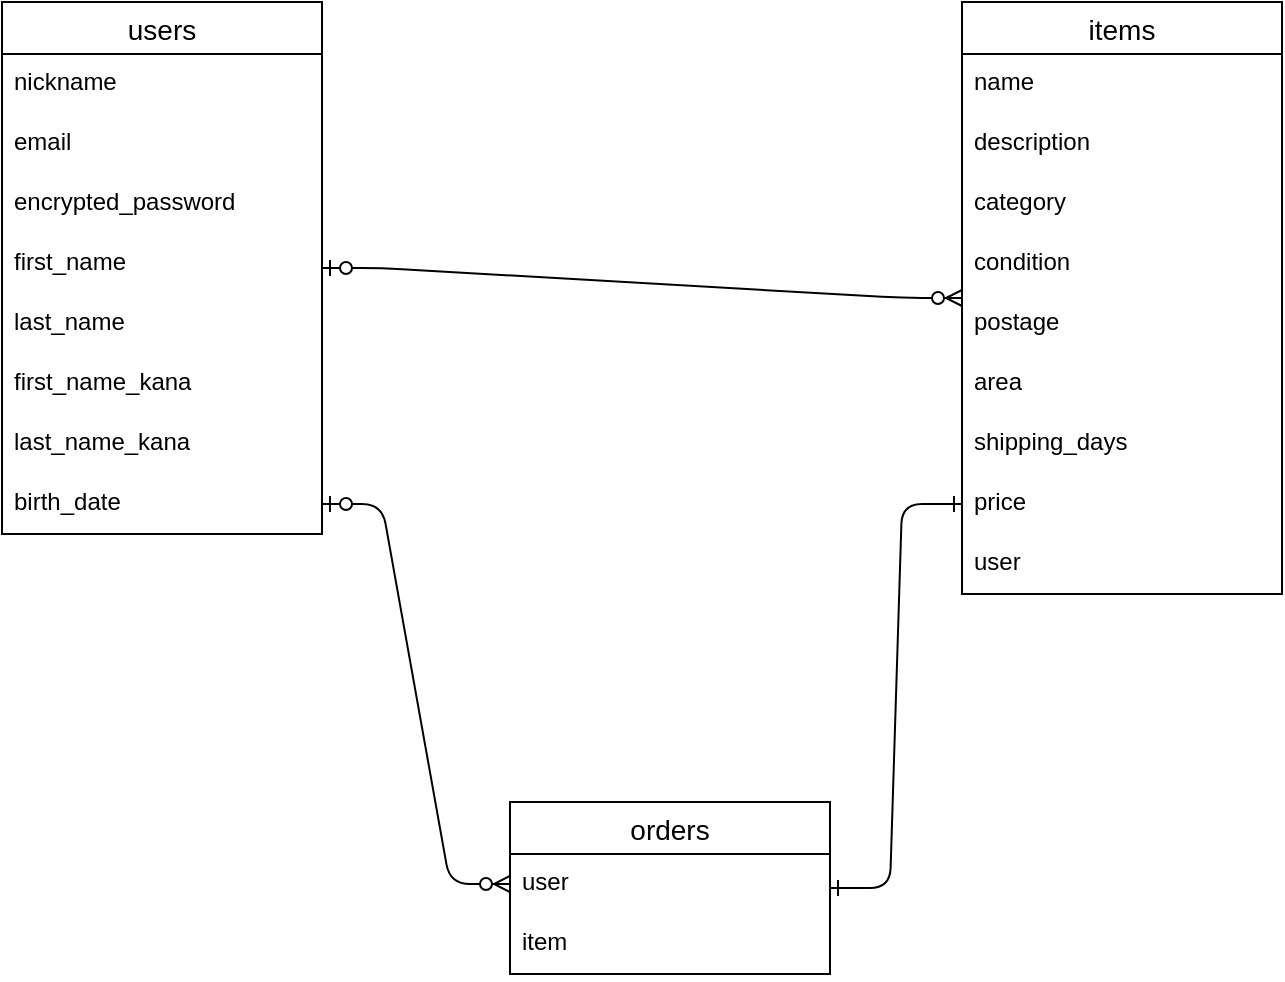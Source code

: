 <mxfile>
    <diagram id="ZFz-ahUxTJeXVv1OpHOJ" name="ページ1">
        <mxGraphModel dx="1134" dy="630" grid="1" gridSize="10" guides="1" tooltips="1" connect="1" arrows="1" fold="1" page="1" pageScale="1" pageWidth="827" pageHeight="1169" math="0" shadow="0">
            <root>
                <mxCell id="0"/>
                <mxCell id="1" parent="0"/>
                <mxCell id="f-Fqu0ORPsu3V8Kkymkz-1" value="users" style="swimlane;fontStyle=0;childLayout=stackLayout;horizontal=1;startSize=26;horizontalStack=0;resizeParent=1;resizeParentMax=0;resizeLast=0;collapsible=1;marginBottom=0;align=center;fontSize=14;" vertex="1" parent="1">
                    <mxGeometry x="80" y="40" width="160" height="266" as="geometry"/>
                </mxCell>
                <mxCell id="f-Fqu0ORPsu3V8Kkymkz-2" value="nickname" style="text;strokeColor=none;fillColor=none;spacingLeft=4;spacingRight=4;overflow=hidden;rotatable=0;points=[[0,0.5],[1,0.5]];portConstraint=eastwest;fontSize=12;" vertex="1" parent="f-Fqu0ORPsu3V8Kkymkz-1">
                    <mxGeometry y="26" width="160" height="30" as="geometry"/>
                </mxCell>
                <mxCell id="f-Fqu0ORPsu3V8Kkymkz-3" value="email" style="text;strokeColor=none;fillColor=none;spacingLeft=4;spacingRight=4;overflow=hidden;rotatable=0;points=[[0,0.5],[1,0.5]];portConstraint=eastwest;fontSize=12;" vertex="1" parent="f-Fqu0ORPsu3V8Kkymkz-1">
                    <mxGeometry y="56" width="160" height="30" as="geometry"/>
                </mxCell>
                <mxCell id="f-Fqu0ORPsu3V8Kkymkz-34" value="encrypted_password" style="text;strokeColor=none;fillColor=none;spacingLeft=4;spacingRight=4;overflow=hidden;rotatable=0;points=[[0,0.5],[1,0.5]];portConstraint=eastwest;fontSize=12;" vertex="1" parent="f-Fqu0ORPsu3V8Kkymkz-1">
                    <mxGeometry y="86" width="160" height="30" as="geometry"/>
                </mxCell>
                <mxCell id="f-Fqu0ORPsu3V8Kkymkz-8" value="first_name" style="text;strokeColor=none;fillColor=none;spacingLeft=4;spacingRight=4;overflow=hidden;rotatable=0;points=[[0,0.5],[1,0.5]];portConstraint=eastwest;fontSize=12;" vertex="1" parent="f-Fqu0ORPsu3V8Kkymkz-1">
                    <mxGeometry y="116" width="160" height="30" as="geometry"/>
                </mxCell>
                <mxCell id="f-Fqu0ORPsu3V8Kkymkz-9" value="last_name" style="text;strokeColor=none;fillColor=none;spacingLeft=4;spacingRight=4;overflow=hidden;rotatable=0;points=[[0,0.5],[1,0.5]];portConstraint=eastwest;fontSize=12;" vertex="1" parent="f-Fqu0ORPsu3V8Kkymkz-1">
                    <mxGeometry y="146" width="160" height="30" as="geometry"/>
                </mxCell>
                <mxCell id="f-Fqu0ORPsu3V8Kkymkz-10" value="first_name_kana" style="text;strokeColor=none;fillColor=none;spacingLeft=4;spacingRight=4;overflow=hidden;rotatable=0;points=[[0,0.5],[1,0.5]];portConstraint=eastwest;fontSize=12;" vertex="1" parent="f-Fqu0ORPsu3V8Kkymkz-1">
                    <mxGeometry y="176" width="160" height="30" as="geometry"/>
                </mxCell>
                <mxCell id="f-Fqu0ORPsu3V8Kkymkz-11" value="last_name_kana&#10;" style="text;strokeColor=none;fillColor=none;spacingLeft=4;spacingRight=4;overflow=hidden;rotatable=0;points=[[0,0.5],[1,0.5]];portConstraint=eastwest;fontSize=12;" vertex="1" parent="f-Fqu0ORPsu3V8Kkymkz-1">
                    <mxGeometry y="206" width="160" height="30" as="geometry"/>
                </mxCell>
                <mxCell id="f-Fqu0ORPsu3V8Kkymkz-12" value="birth_date" style="text;strokeColor=none;fillColor=none;spacingLeft=4;spacingRight=4;overflow=hidden;rotatable=0;points=[[0,0.5],[1,0.5]];portConstraint=eastwest;fontSize=12;" vertex="1" parent="f-Fqu0ORPsu3V8Kkymkz-1">
                    <mxGeometry y="236" width="160" height="30" as="geometry"/>
                </mxCell>
                <mxCell id="f-Fqu0ORPsu3V8Kkymkz-14" value="items" style="swimlane;fontStyle=0;childLayout=stackLayout;horizontal=1;startSize=26;horizontalStack=0;resizeParent=1;resizeParentMax=0;resizeLast=0;collapsible=1;marginBottom=0;align=center;fontSize=14;" vertex="1" parent="1">
                    <mxGeometry x="560" y="40" width="160" height="296" as="geometry"/>
                </mxCell>
                <mxCell id="f-Fqu0ORPsu3V8Kkymkz-16" value="name" style="text;strokeColor=none;fillColor=none;spacingLeft=4;spacingRight=4;overflow=hidden;rotatable=0;points=[[0,0.5],[1,0.5]];portConstraint=eastwest;fontSize=12;" vertex="1" parent="f-Fqu0ORPsu3V8Kkymkz-14">
                    <mxGeometry y="26" width="160" height="30" as="geometry"/>
                </mxCell>
                <mxCell id="f-Fqu0ORPsu3V8Kkymkz-17" value="description" style="text;strokeColor=none;fillColor=none;spacingLeft=4;spacingRight=4;overflow=hidden;rotatable=0;points=[[0,0.5],[1,0.5]];portConstraint=eastwest;fontSize=12;" vertex="1" parent="f-Fqu0ORPsu3V8Kkymkz-14">
                    <mxGeometry y="56" width="160" height="30" as="geometry"/>
                </mxCell>
                <mxCell id="f-Fqu0ORPsu3V8Kkymkz-19" value="category" style="text;strokeColor=none;fillColor=none;spacingLeft=4;spacingRight=4;overflow=hidden;rotatable=0;points=[[0,0.5],[1,0.5]];portConstraint=eastwest;fontSize=12;" vertex="1" parent="f-Fqu0ORPsu3V8Kkymkz-14">
                    <mxGeometry y="86" width="160" height="30" as="geometry"/>
                </mxCell>
                <mxCell id="f-Fqu0ORPsu3V8Kkymkz-20" value="condition" style="text;strokeColor=none;fillColor=none;spacingLeft=4;spacingRight=4;overflow=hidden;rotatable=0;points=[[0,0.5],[1,0.5]];portConstraint=eastwest;fontSize=12;" vertex="1" parent="f-Fqu0ORPsu3V8Kkymkz-14">
                    <mxGeometry y="116" width="160" height="30" as="geometry"/>
                </mxCell>
                <mxCell id="f-Fqu0ORPsu3V8Kkymkz-22" value="postage" style="text;strokeColor=none;fillColor=none;spacingLeft=4;spacingRight=4;overflow=hidden;rotatable=0;points=[[0,0.5],[1,0.5]];portConstraint=eastwest;fontSize=12;" vertex="1" parent="f-Fqu0ORPsu3V8Kkymkz-14">
                    <mxGeometry y="146" width="160" height="30" as="geometry"/>
                </mxCell>
                <mxCell id="f-Fqu0ORPsu3V8Kkymkz-23" value="area" style="text;strokeColor=none;fillColor=none;spacingLeft=4;spacingRight=4;overflow=hidden;rotatable=0;points=[[0,0.5],[1,0.5]];portConstraint=eastwest;fontSize=12;" vertex="1" parent="f-Fqu0ORPsu3V8Kkymkz-14">
                    <mxGeometry y="176" width="160" height="30" as="geometry"/>
                </mxCell>
                <mxCell id="f-Fqu0ORPsu3V8Kkymkz-21" value="shipping_days" style="text;strokeColor=none;fillColor=none;spacingLeft=4;spacingRight=4;overflow=hidden;rotatable=0;points=[[0,0.5],[1,0.5]];portConstraint=eastwest;fontSize=12;" vertex="1" parent="f-Fqu0ORPsu3V8Kkymkz-14">
                    <mxGeometry y="206" width="160" height="30" as="geometry"/>
                </mxCell>
                <mxCell id="f-Fqu0ORPsu3V8Kkymkz-18" value="price&#10;" style="text;strokeColor=none;fillColor=none;spacingLeft=4;spacingRight=4;overflow=hidden;rotatable=0;points=[[0,0.5],[1,0.5]];portConstraint=eastwest;fontSize=12;" vertex="1" parent="f-Fqu0ORPsu3V8Kkymkz-14">
                    <mxGeometry y="236" width="160" height="30" as="geometry"/>
                </mxCell>
                <mxCell id="f-Fqu0ORPsu3V8Kkymkz-35" value="user" style="text;strokeColor=none;fillColor=none;spacingLeft=4;spacingRight=4;overflow=hidden;rotatable=0;points=[[0,0.5],[1,0.5]];portConstraint=eastwest;fontSize=12;" vertex="1" parent="f-Fqu0ORPsu3V8Kkymkz-14">
                    <mxGeometry y="266" width="160" height="30" as="geometry"/>
                </mxCell>
                <mxCell id="f-Fqu0ORPsu3V8Kkymkz-24" value="" style="edgeStyle=entityRelationEdgeStyle;fontSize=12;html=1;endArrow=ERzeroToMany;startArrow=ERzeroToOne;strokeWidth=1;" edge="1" parent="1" source="f-Fqu0ORPsu3V8Kkymkz-1" target="f-Fqu0ORPsu3V8Kkymkz-14">
                    <mxGeometry width="100" height="100" relative="1" as="geometry">
                        <mxPoint x="280" y="160" as="sourcePoint"/>
                        <mxPoint x="380" y="60" as="targetPoint"/>
                    </mxGeometry>
                </mxCell>
                <mxCell id="f-Fqu0ORPsu3V8Kkymkz-25" value="orders" style="swimlane;fontStyle=0;childLayout=stackLayout;horizontal=1;startSize=26;horizontalStack=0;resizeParent=1;resizeParentMax=0;resizeLast=0;collapsible=1;marginBottom=0;align=center;fontSize=14;" vertex="1" parent="1">
                    <mxGeometry x="334" y="440" width="160" height="86" as="geometry"/>
                </mxCell>
                <mxCell id="f-Fqu0ORPsu3V8Kkymkz-26" value="user" style="text;strokeColor=none;fillColor=none;spacingLeft=4;spacingRight=4;overflow=hidden;rotatable=0;points=[[0,0.5],[1,0.5]];portConstraint=eastwest;fontSize=12;" vertex="1" parent="f-Fqu0ORPsu3V8Kkymkz-25">
                    <mxGeometry y="26" width="160" height="30" as="geometry"/>
                </mxCell>
                <mxCell id="f-Fqu0ORPsu3V8Kkymkz-27" value="item" style="text;strokeColor=none;fillColor=none;spacingLeft=4;spacingRight=4;overflow=hidden;rotatable=0;points=[[0,0.5],[1,0.5]];portConstraint=eastwest;fontSize=12;" vertex="1" parent="f-Fqu0ORPsu3V8Kkymkz-25">
                    <mxGeometry y="56" width="160" height="30" as="geometry"/>
                </mxCell>
                <mxCell id="f-Fqu0ORPsu3V8Kkymkz-29" value="" style="edgeStyle=entityRelationEdgeStyle;fontSize=12;html=1;endArrow=ERone;endFill=1;strokeWidth=1;startArrow=ERone;startFill=0;exitX=0;exitY=0.5;exitDx=0;exitDy=0;" edge="1" parent="1" source="f-Fqu0ORPsu3V8Kkymkz-18" target="f-Fqu0ORPsu3V8Kkymkz-25">
                    <mxGeometry width="100" height="100" relative="1" as="geometry">
                        <mxPoint x="590" y="410" as="sourcePoint"/>
                        <mxPoint x="690" y="310" as="targetPoint"/>
                    </mxGeometry>
                </mxCell>
                <mxCell id="f-Fqu0ORPsu3V8Kkymkz-30" value="" style="edgeStyle=entityRelationEdgeStyle;fontSize=12;html=1;endArrow=ERzeroToMany;startArrow=ERzeroToOne;strokeWidth=1;entryX=0;entryY=0.5;entryDx=0;entryDy=0;exitX=1;exitY=0.5;exitDx=0;exitDy=0;" edge="1" parent="1" source="f-Fqu0ORPsu3V8Kkymkz-12" target="f-Fqu0ORPsu3V8Kkymkz-26">
                    <mxGeometry width="100" height="100" relative="1" as="geometry">
                        <mxPoint x="150" y="370" as="sourcePoint"/>
                        <mxPoint x="280" y="380" as="targetPoint"/>
                    </mxGeometry>
                </mxCell>
            </root>
        </mxGraphModel>
    </diagram>
</mxfile>